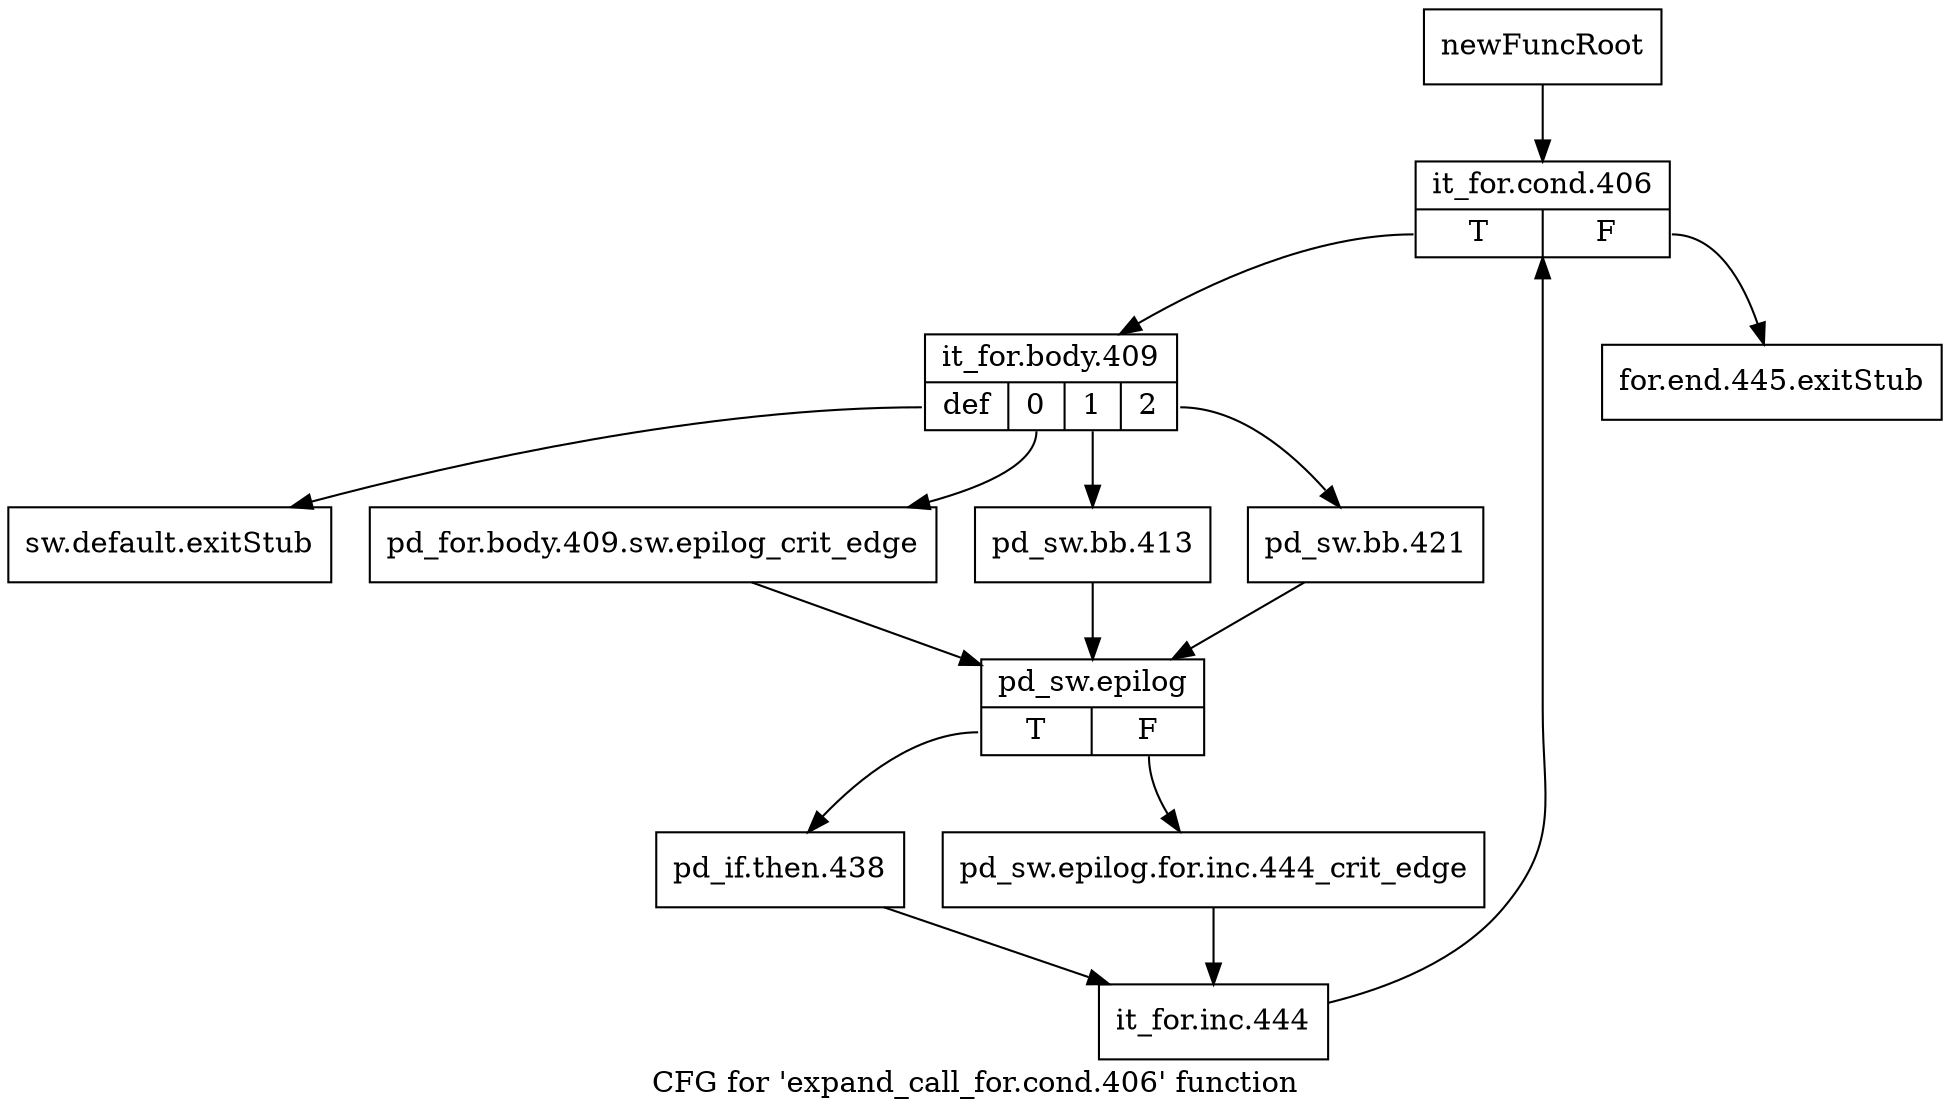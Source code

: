 digraph "CFG for 'expand_call_for.cond.406' function" {
	label="CFG for 'expand_call_for.cond.406' function";

	Node0x79f1a90 [shape=record,label="{newFuncRoot}"];
	Node0x79f1a90 -> Node0x7a4b8c0;
	Node0x7a4b820 [shape=record,label="{for.end.445.exitStub}"];
	Node0x7a4b870 [shape=record,label="{sw.default.exitStub}"];
	Node0x7a4b8c0 [shape=record,label="{it_for.cond.406|{<s0>T|<s1>F}}"];
	Node0x7a4b8c0:s0 -> Node0x7a4b910;
	Node0x7a4b8c0:s1 -> Node0x7a4b820;
	Node0x7a4b910 [shape=record,label="{it_for.body.409|{<s0>def|<s1>0|<s2>1|<s3>2}}"];
	Node0x7a4b910:s0 -> Node0x7a4b870;
	Node0x7a4b910:s1 -> Node0x7a4ba00;
	Node0x7a4b910:s2 -> Node0x7a4b9b0;
	Node0x7a4b910:s3 -> Node0x7a4b960;
	Node0x7a4b960 [shape=record,label="{pd_sw.bb.421}"];
	Node0x7a4b960 -> Node0x7a4ba50;
	Node0x7a4b9b0 [shape=record,label="{pd_sw.bb.413}"];
	Node0x7a4b9b0 -> Node0x7a4ba50;
	Node0x7a4ba00 [shape=record,label="{pd_for.body.409.sw.epilog_crit_edge}"];
	Node0x7a4ba00 -> Node0x7a4ba50;
	Node0x7a4ba50 [shape=record,label="{pd_sw.epilog|{<s0>T|<s1>F}}"];
	Node0x7a4ba50:s0 -> Node0x7a4baf0;
	Node0x7a4ba50:s1 -> Node0x7a4baa0;
	Node0x7a4baa0 [shape=record,label="{pd_sw.epilog.for.inc.444_crit_edge}"];
	Node0x7a4baa0 -> Node0x7a4bb40;
	Node0x7a4baf0 [shape=record,label="{pd_if.then.438}"];
	Node0x7a4baf0 -> Node0x7a4bb40;
	Node0x7a4bb40 [shape=record,label="{it_for.inc.444}"];
	Node0x7a4bb40 -> Node0x7a4b8c0;
}
